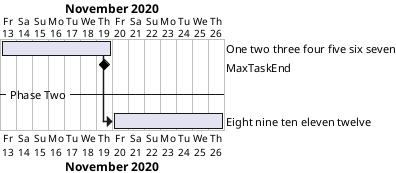 {
  "sha1": "p6not3c2wkeg6u2xx632pgaib04n5kl",
  "insertion": {
    "when": "2024-06-04T17:28:40.727Z",
    "url": "https://forum.plantuml.net/12433/how-to-increase-width-of-day-in-gantt-diagram?show=13714#c13714",
    "user": "plantuml@gmail.com"
  }
}
@startgantt
Labels on last column
Project starts 2020-11-13
[One two three four five six seven] lasts 7 days
[MaxTaskEnd] happens at [One two three four five six seven]'s end
-- Phase Two --
[Eight nine ten eleven twelve] lasts 7 days
[Eight nine ten eleven twelve] starts at [One two three four five six seven]'s end
@endgantt
